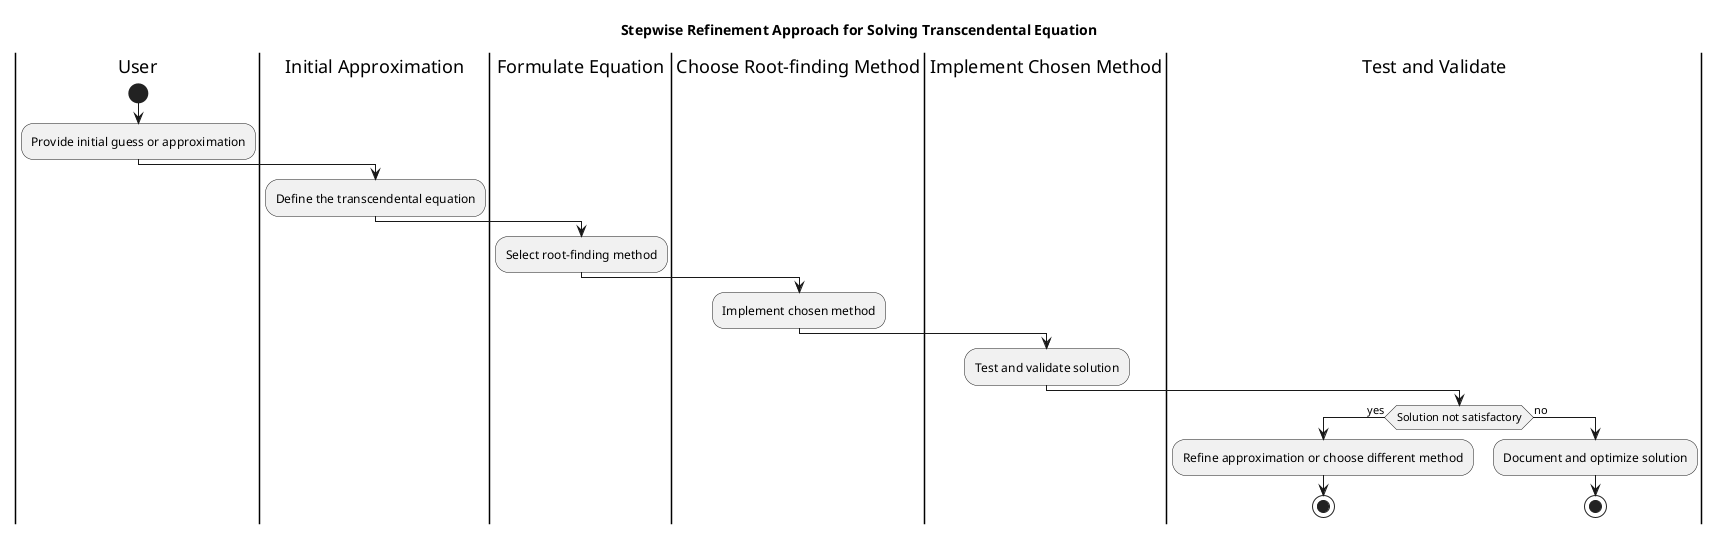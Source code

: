 @startuml

title Stepwise Refinement Approach for Solving Transcendental Equation

|User|
  start
  :Provide initial guess or approximation;
|Initial Approximation|
  :Define the transcendental equation;
|Formulate Equation|
  :Select root-finding method;
|Choose Root-finding Method|
  :Implement chosen method;
|Implement Chosen Method|
  :Test and validate solution;
|Test and Validate|
  if (Solution not satisfactory) then (yes)
    :Refine approximation or choose different method;
    stop
  else (no)
    :Document and optimize solution;
    stop
  endif

@enduml
